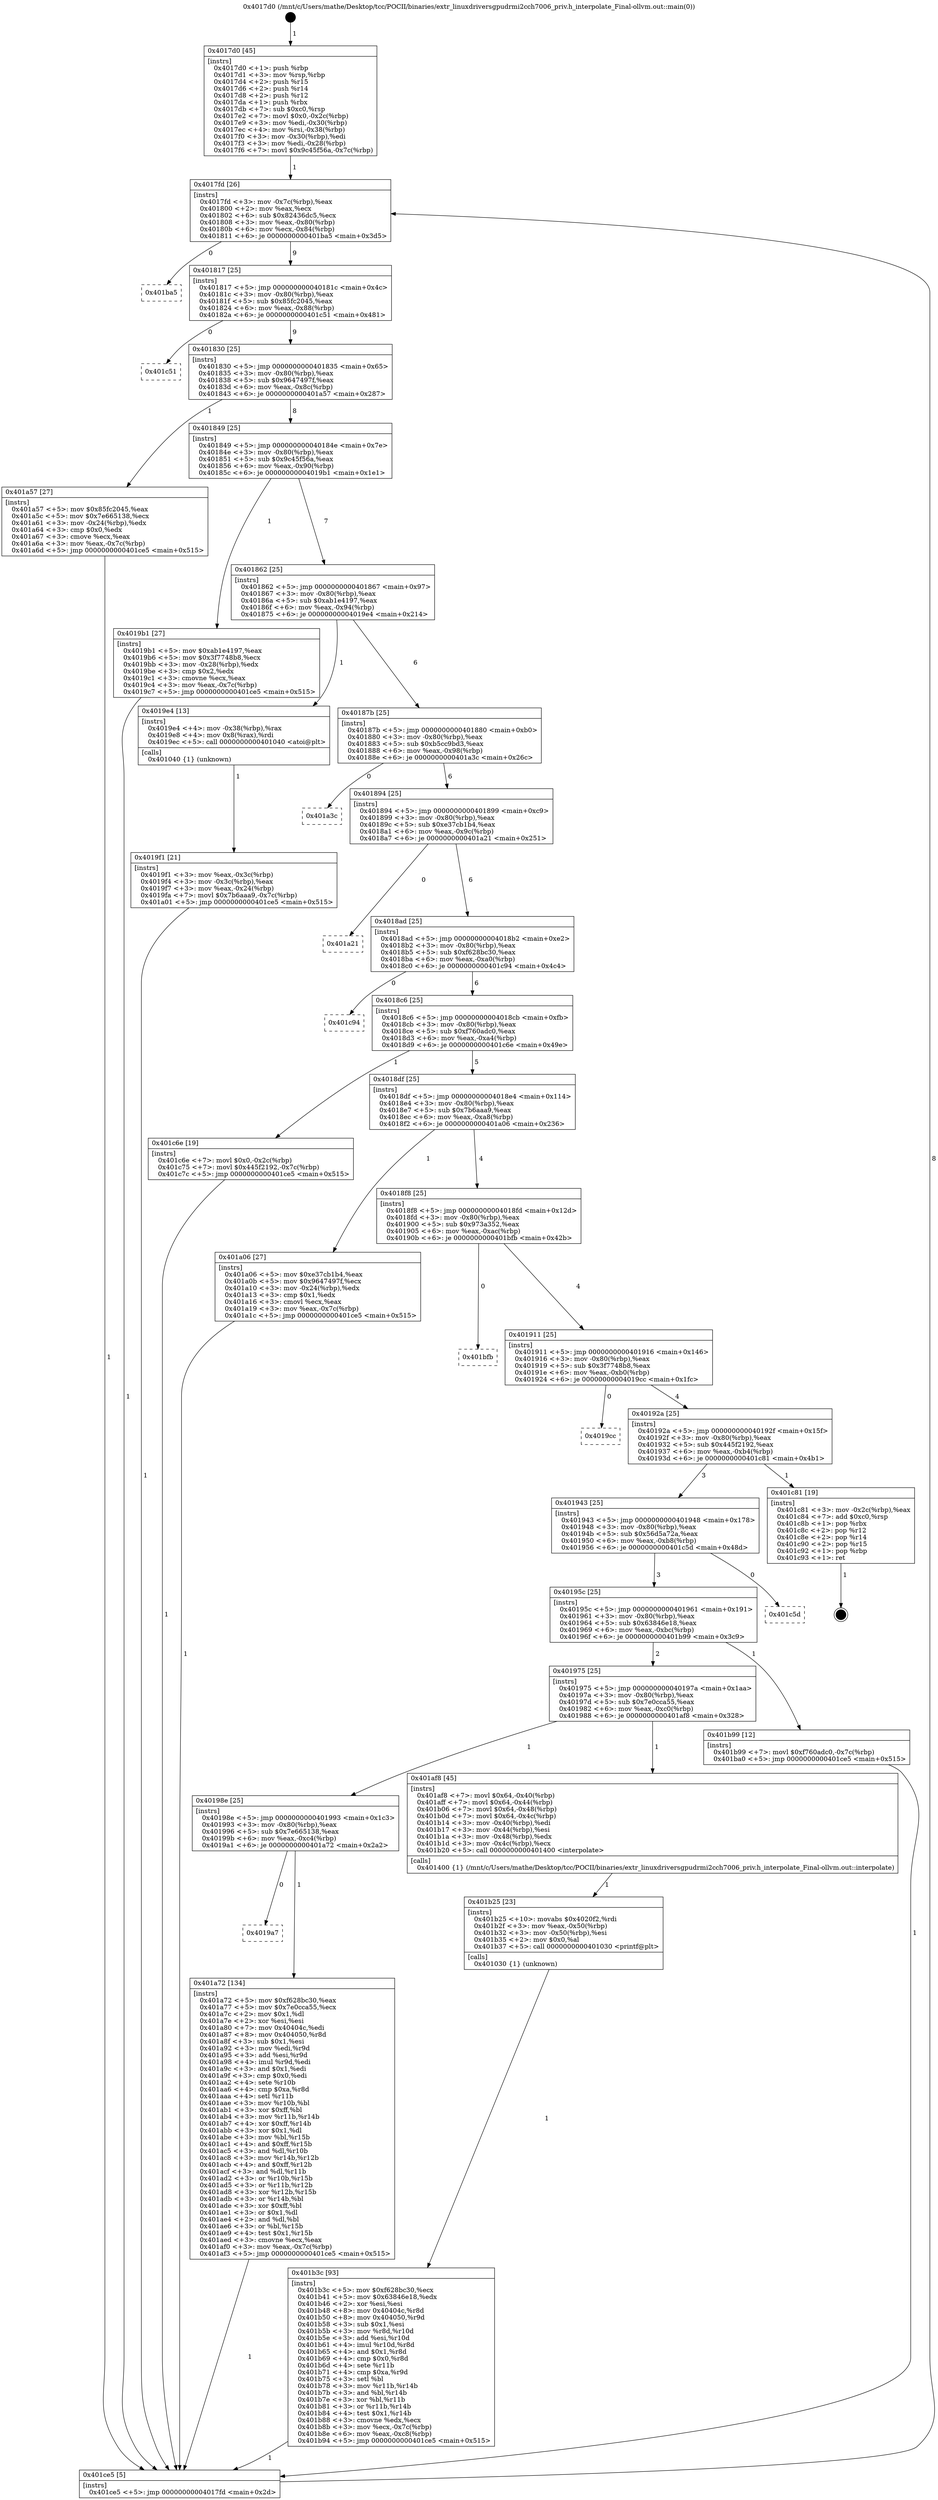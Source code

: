 digraph "0x4017d0" {
  label = "0x4017d0 (/mnt/c/Users/mathe/Desktop/tcc/POCII/binaries/extr_linuxdriversgpudrmi2cch7006_priv.h_interpolate_Final-ollvm.out::main(0))"
  labelloc = "t"
  node[shape=record]

  Entry [label="",width=0.3,height=0.3,shape=circle,fillcolor=black,style=filled]
  "0x4017fd" [label="{
     0x4017fd [26]\l
     | [instrs]\l
     &nbsp;&nbsp;0x4017fd \<+3\>: mov -0x7c(%rbp),%eax\l
     &nbsp;&nbsp;0x401800 \<+2\>: mov %eax,%ecx\l
     &nbsp;&nbsp;0x401802 \<+6\>: sub $0x82436dc5,%ecx\l
     &nbsp;&nbsp;0x401808 \<+3\>: mov %eax,-0x80(%rbp)\l
     &nbsp;&nbsp;0x40180b \<+6\>: mov %ecx,-0x84(%rbp)\l
     &nbsp;&nbsp;0x401811 \<+6\>: je 0000000000401ba5 \<main+0x3d5\>\l
  }"]
  "0x401ba5" [label="{
     0x401ba5\l
  }", style=dashed]
  "0x401817" [label="{
     0x401817 [25]\l
     | [instrs]\l
     &nbsp;&nbsp;0x401817 \<+5\>: jmp 000000000040181c \<main+0x4c\>\l
     &nbsp;&nbsp;0x40181c \<+3\>: mov -0x80(%rbp),%eax\l
     &nbsp;&nbsp;0x40181f \<+5\>: sub $0x85fc2045,%eax\l
     &nbsp;&nbsp;0x401824 \<+6\>: mov %eax,-0x88(%rbp)\l
     &nbsp;&nbsp;0x40182a \<+6\>: je 0000000000401c51 \<main+0x481\>\l
  }"]
  Exit [label="",width=0.3,height=0.3,shape=circle,fillcolor=black,style=filled,peripheries=2]
  "0x401c51" [label="{
     0x401c51\l
  }", style=dashed]
  "0x401830" [label="{
     0x401830 [25]\l
     | [instrs]\l
     &nbsp;&nbsp;0x401830 \<+5\>: jmp 0000000000401835 \<main+0x65\>\l
     &nbsp;&nbsp;0x401835 \<+3\>: mov -0x80(%rbp),%eax\l
     &nbsp;&nbsp;0x401838 \<+5\>: sub $0x9647497f,%eax\l
     &nbsp;&nbsp;0x40183d \<+6\>: mov %eax,-0x8c(%rbp)\l
     &nbsp;&nbsp;0x401843 \<+6\>: je 0000000000401a57 \<main+0x287\>\l
  }"]
  "0x401b3c" [label="{
     0x401b3c [93]\l
     | [instrs]\l
     &nbsp;&nbsp;0x401b3c \<+5\>: mov $0xf628bc30,%ecx\l
     &nbsp;&nbsp;0x401b41 \<+5\>: mov $0x63846e18,%edx\l
     &nbsp;&nbsp;0x401b46 \<+2\>: xor %esi,%esi\l
     &nbsp;&nbsp;0x401b48 \<+8\>: mov 0x40404c,%r8d\l
     &nbsp;&nbsp;0x401b50 \<+8\>: mov 0x404050,%r9d\l
     &nbsp;&nbsp;0x401b58 \<+3\>: sub $0x1,%esi\l
     &nbsp;&nbsp;0x401b5b \<+3\>: mov %r8d,%r10d\l
     &nbsp;&nbsp;0x401b5e \<+3\>: add %esi,%r10d\l
     &nbsp;&nbsp;0x401b61 \<+4\>: imul %r10d,%r8d\l
     &nbsp;&nbsp;0x401b65 \<+4\>: and $0x1,%r8d\l
     &nbsp;&nbsp;0x401b69 \<+4\>: cmp $0x0,%r8d\l
     &nbsp;&nbsp;0x401b6d \<+4\>: sete %r11b\l
     &nbsp;&nbsp;0x401b71 \<+4\>: cmp $0xa,%r9d\l
     &nbsp;&nbsp;0x401b75 \<+3\>: setl %bl\l
     &nbsp;&nbsp;0x401b78 \<+3\>: mov %r11b,%r14b\l
     &nbsp;&nbsp;0x401b7b \<+3\>: and %bl,%r14b\l
     &nbsp;&nbsp;0x401b7e \<+3\>: xor %bl,%r11b\l
     &nbsp;&nbsp;0x401b81 \<+3\>: or %r11b,%r14b\l
     &nbsp;&nbsp;0x401b84 \<+4\>: test $0x1,%r14b\l
     &nbsp;&nbsp;0x401b88 \<+3\>: cmovne %edx,%ecx\l
     &nbsp;&nbsp;0x401b8b \<+3\>: mov %ecx,-0x7c(%rbp)\l
     &nbsp;&nbsp;0x401b8e \<+6\>: mov %eax,-0xc8(%rbp)\l
     &nbsp;&nbsp;0x401b94 \<+5\>: jmp 0000000000401ce5 \<main+0x515\>\l
  }"]
  "0x401a57" [label="{
     0x401a57 [27]\l
     | [instrs]\l
     &nbsp;&nbsp;0x401a57 \<+5\>: mov $0x85fc2045,%eax\l
     &nbsp;&nbsp;0x401a5c \<+5\>: mov $0x7e665138,%ecx\l
     &nbsp;&nbsp;0x401a61 \<+3\>: mov -0x24(%rbp),%edx\l
     &nbsp;&nbsp;0x401a64 \<+3\>: cmp $0x0,%edx\l
     &nbsp;&nbsp;0x401a67 \<+3\>: cmove %ecx,%eax\l
     &nbsp;&nbsp;0x401a6a \<+3\>: mov %eax,-0x7c(%rbp)\l
     &nbsp;&nbsp;0x401a6d \<+5\>: jmp 0000000000401ce5 \<main+0x515\>\l
  }"]
  "0x401849" [label="{
     0x401849 [25]\l
     | [instrs]\l
     &nbsp;&nbsp;0x401849 \<+5\>: jmp 000000000040184e \<main+0x7e\>\l
     &nbsp;&nbsp;0x40184e \<+3\>: mov -0x80(%rbp),%eax\l
     &nbsp;&nbsp;0x401851 \<+5\>: sub $0x9c45f56a,%eax\l
     &nbsp;&nbsp;0x401856 \<+6\>: mov %eax,-0x90(%rbp)\l
     &nbsp;&nbsp;0x40185c \<+6\>: je 00000000004019b1 \<main+0x1e1\>\l
  }"]
  "0x401b25" [label="{
     0x401b25 [23]\l
     | [instrs]\l
     &nbsp;&nbsp;0x401b25 \<+10\>: movabs $0x4020f2,%rdi\l
     &nbsp;&nbsp;0x401b2f \<+3\>: mov %eax,-0x50(%rbp)\l
     &nbsp;&nbsp;0x401b32 \<+3\>: mov -0x50(%rbp),%esi\l
     &nbsp;&nbsp;0x401b35 \<+2\>: mov $0x0,%al\l
     &nbsp;&nbsp;0x401b37 \<+5\>: call 0000000000401030 \<printf@plt\>\l
     | [calls]\l
     &nbsp;&nbsp;0x401030 \{1\} (unknown)\l
  }"]
  "0x4019b1" [label="{
     0x4019b1 [27]\l
     | [instrs]\l
     &nbsp;&nbsp;0x4019b1 \<+5\>: mov $0xab1e4197,%eax\l
     &nbsp;&nbsp;0x4019b6 \<+5\>: mov $0x3f7748b8,%ecx\l
     &nbsp;&nbsp;0x4019bb \<+3\>: mov -0x28(%rbp),%edx\l
     &nbsp;&nbsp;0x4019be \<+3\>: cmp $0x2,%edx\l
     &nbsp;&nbsp;0x4019c1 \<+3\>: cmovne %ecx,%eax\l
     &nbsp;&nbsp;0x4019c4 \<+3\>: mov %eax,-0x7c(%rbp)\l
     &nbsp;&nbsp;0x4019c7 \<+5\>: jmp 0000000000401ce5 \<main+0x515\>\l
  }"]
  "0x401862" [label="{
     0x401862 [25]\l
     | [instrs]\l
     &nbsp;&nbsp;0x401862 \<+5\>: jmp 0000000000401867 \<main+0x97\>\l
     &nbsp;&nbsp;0x401867 \<+3\>: mov -0x80(%rbp),%eax\l
     &nbsp;&nbsp;0x40186a \<+5\>: sub $0xab1e4197,%eax\l
     &nbsp;&nbsp;0x40186f \<+6\>: mov %eax,-0x94(%rbp)\l
     &nbsp;&nbsp;0x401875 \<+6\>: je 00000000004019e4 \<main+0x214\>\l
  }"]
  "0x401ce5" [label="{
     0x401ce5 [5]\l
     | [instrs]\l
     &nbsp;&nbsp;0x401ce5 \<+5\>: jmp 00000000004017fd \<main+0x2d\>\l
  }"]
  "0x4017d0" [label="{
     0x4017d0 [45]\l
     | [instrs]\l
     &nbsp;&nbsp;0x4017d0 \<+1\>: push %rbp\l
     &nbsp;&nbsp;0x4017d1 \<+3\>: mov %rsp,%rbp\l
     &nbsp;&nbsp;0x4017d4 \<+2\>: push %r15\l
     &nbsp;&nbsp;0x4017d6 \<+2\>: push %r14\l
     &nbsp;&nbsp;0x4017d8 \<+2\>: push %r12\l
     &nbsp;&nbsp;0x4017da \<+1\>: push %rbx\l
     &nbsp;&nbsp;0x4017db \<+7\>: sub $0xc0,%rsp\l
     &nbsp;&nbsp;0x4017e2 \<+7\>: movl $0x0,-0x2c(%rbp)\l
     &nbsp;&nbsp;0x4017e9 \<+3\>: mov %edi,-0x30(%rbp)\l
     &nbsp;&nbsp;0x4017ec \<+4\>: mov %rsi,-0x38(%rbp)\l
     &nbsp;&nbsp;0x4017f0 \<+3\>: mov -0x30(%rbp),%edi\l
     &nbsp;&nbsp;0x4017f3 \<+3\>: mov %edi,-0x28(%rbp)\l
     &nbsp;&nbsp;0x4017f6 \<+7\>: movl $0x9c45f56a,-0x7c(%rbp)\l
  }"]
  "0x4019a7" [label="{
     0x4019a7\l
  }", style=dashed]
  "0x4019e4" [label="{
     0x4019e4 [13]\l
     | [instrs]\l
     &nbsp;&nbsp;0x4019e4 \<+4\>: mov -0x38(%rbp),%rax\l
     &nbsp;&nbsp;0x4019e8 \<+4\>: mov 0x8(%rax),%rdi\l
     &nbsp;&nbsp;0x4019ec \<+5\>: call 0000000000401040 \<atoi@plt\>\l
     | [calls]\l
     &nbsp;&nbsp;0x401040 \{1\} (unknown)\l
  }"]
  "0x40187b" [label="{
     0x40187b [25]\l
     | [instrs]\l
     &nbsp;&nbsp;0x40187b \<+5\>: jmp 0000000000401880 \<main+0xb0\>\l
     &nbsp;&nbsp;0x401880 \<+3\>: mov -0x80(%rbp),%eax\l
     &nbsp;&nbsp;0x401883 \<+5\>: sub $0xb5cc9bd3,%eax\l
     &nbsp;&nbsp;0x401888 \<+6\>: mov %eax,-0x98(%rbp)\l
     &nbsp;&nbsp;0x40188e \<+6\>: je 0000000000401a3c \<main+0x26c\>\l
  }"]
  "0x4019f1" [label="{
     0x4019f1 [21]\l
     | [instrs]\l
     &nbsp;&nbsp;0x4019f1 \<+3\>: mov %eax,-0x3c(%rbp)\l
     &nbsp;&nbsp;0x4019f4 \<+3\>: mov -0x3c(%rbp),%eax\l
     &nbsp;&nbsp;0x4019f7 \<+3\>: mov %eax,-0x24(%rbp)\l
     &nbsp;&nbsp;0x4019fa \<+7\>: movl $0x7b6aaa9,-0x7c(%rbp)\l
     &nbsp;&nbsp;0x401a01 \<+5\>: jmp 0000000000401ce5 \<main+0x515\>\l
  }"]
  "0x401a72" [label="{
     0x401a72 [134]\l
     | [instrs]\l
     &nbsp;&nbsp;0x401a72 \<+5\>: mov $0xf628bc30,%eax\l
     &nbsp;&nbsp;0x401a77 \<+5\>: mov $0x7e0cca55,%ecx\l
     &nbsp;&nbsp;0x401a7c \<+2\>: mov $0x1,%dl\l
     &nbsp;&nbsp;0x401a7e \<+2\>: xor %esi,%esi\l
     &nbsp;&nbsp;0x401a80 \<+7\>: mov 0x40404c,%edi\l
     &nbsp;&nbsp;0x401a87 \<+8\>: mov 0x404050,%r8d\l
     &nbsp;&nbsp;0x401a8f \<+3\>: sub $0x1,%esi\l
     &nbsp;&nbsp;0x401a92 \<+3\>: mov %edi,%r9d\l
     &nbsp;&nbsp;0x401a95 \<+3\>: add %esi,%r9d\l
     &nbsp;&nbsp;0x401a98 \<+4\>: imul %r9d,%edi\l
     &nbsp;&nbsp;0x401a9c \<+3\>: and $0x1,%edi\l
     &nbsp;&nbsp;0x401a9f \<+3\>: cmp $0x0,%edi\l
     &nbsp;&nbsp;0x401aa2 \<+4\>: sete %r10b\l
     &nbsp;&nbsp;0x401aa6 \<+4\>: cmp $0xa,%r8d\l
     &nbsp;&nbsp;0x401aaa \<+4\>: setl %r11b\l
     &nbsp;&nbsp;0x401aae \<+3\>: mov %r10b,%bl\l
     &nbsp;&nbsp;0x401ab1 \<+3\>: xor $0xff,%bl\l
     &nbsp;&nbsp;0x401ab4 \<+3\>: mov %r11b,%r14b\l
     &nbsp;&nbsp;0x401ab7 \<+4\>: xor $0xff,%r14b\l
     &nbsp;&nbsp;0x401abb \<+3\>: xor $0x1,%dl\l
     &nbsp;&nbsp;0x401abe \<+3\>: mov %bl,%r15b\l
     &nbsp;&nbsp;0x401ac1 \<+4\>: and $0xff,%r15b\l
     &nbsp;&nbsp;0x401ac5 \<+3\>: and %dl,%r10b\l
     &nbsp;&nbsp;0x401ac8 \<+3\>: mov %r14b,%r12b\l
     &nbsp;&nbsp;0x401acb \<+4\>: and $0xff,%r12b\l
     &nbsp;&nbsp;0x401acf \<+3\>: and %dl,%r11b\l
     &nbsp;&nbsp;0x401ad2 \<+3\>: or %r10b,%r15b\l
     &nbsp;&nbsp;0x401ad5 \<+3\>: or %r11b,%r12b\l
     &nbsp;&nbsp;0x401ad8 \<+3\>: xor %r12b,%r15b\l
     &nbsp;&nbsp;0x401adb \<+3\>: or %r14b,%bl\l
     &nbsp;&nbsp;0x401ade \<+3\>: xor $0xff,%bl\l
     &nbsp;&nbsp;0x401ae1 \<+3\>: or $0x1,%dl\l
     &nbsp;&nbsp;0x401ae4 \<+2\>: and %dl,%bl\l
     &nbsp;&nbsp;0x401ae6 \<+3\>: or %bl,%r15b\l
     &nbsp;&nbsp;0x401ae9 \<+4\>: test $0x1,%r15b\l
     &nbsp;&nbsp;0x401aed \<+3\>: cmovne %ecx,%eax\l
     &nbsp;&nbsp;0x401af0 \<+3\>: mov %eax,-0x7c(%rbp)\l
     &nbsp;&nbsp;0x401af3 \<+5\>: jmp 0000000000401ce5 \<main+0x515\>\l
  }"]
  "0x401a3c" [label="{
     0x401a3c\l
  }", style=dashed]
  "0x401894" [label="{
     0x401894 [25]\l
     | [instrs]\l
     &nbsp;&nbsp;0x401894 \<+5\>: jmp 0000000000401899 \<main+0xc9\>\l
     &nbsp;&nbsp;0x401899 \<+3\>: mov -0x80(%rbp),%eax\l
     &nbsp;&nbsp;0x40189c \<+5\>: sub $0xe37cb1b4,%eax\l
     &nbsp;&nbsp;0x4018a1 \<+6\>: mov %eax,-0x9c(%rbp)\l
     &nbsp;&nbsp;0x4018a7 \<+6\>: je 0000000000401a21 \<main+0x251\>\l
  }"]
  "0x40198e" [label="{
     0x40198e [25]\l
     | [instrs]\l
     &nbsp;&nbsp;0x40198e \<+5\>: jmp 0000000000401993 \<main+0x1c3\>\l
     &nbsp;&nbsp;0x401993 \<+3\>: mov -0x80(%rbp),%eax\l
     &nbsp;&nbsp;0x401996 \<+5\>: sub $0x7e665138,%eax\l
     &nbsp;&nbsp;0x40199b \<+6\>: mov %eax,-0xc4(%rbp)\l
     &nbsp;&nbsp;0x4019a1 \<+6\>: je 0000000000401a72 \<main+0x2a2\>\l
  }"]
  "0x401a21" [label="{
     0x401a21\l
  }", style=dashed]
  "0x4018ad" [label="{
     0x4018ad [25]\l
     | [instrs]\l
     &nbsp;&nbsp;0x4018ad \<+5\>: jmp 00000000004018b2 \<main+0xe2\>\l
     &nbsp;&nbsp;0x4018b2 \<+3\>: mov -0x80(%rbp),%eax\l
     &nbsp;&nbsp;0x4018b5 \<+5\>: sub $0xf628bc30,%eax\l
     &nbsp;&nbsp;0x4018ba \<+6\>: mov %eax,-0xa0(%rbp)\l
     &nbsp;&nbsp;0x4018c0 \<+6\>: je 0000000000401c94 \<main+0x4c4\>\l
  }"]
  "0x401af8" [label="{
     0x401af8 [45]\l
     | [instrs]\l
     &nbsp;&nbsp;0x401af8 \<+7\>: movl $0x64,-0x40(%rbp)\l
     &nbsp;&nbsp;0x401aff \<+7\>: movl $0x64,-0x44(%rbp)\l
     &nbsp;&nbsp;0x401b06 \<+7\>: movl $0x64,-0x48(%rbp)\l
     &nbsp;&nbsp;0x401b0d \<+7\>: movl $0x64,-0x4c(%rbp)\l
     &nbsp;&nbsp;0x401b14 \<+3\>: mov -0x40(%rbp),%edi\l
     &nbsp;&nbsp;0x401b17 \<+3\>: mov -0x44(%rbp),%esi\l
     &nbsp;&nbsp;0x401b1a \<+3\>: mov -0x48(%rbp),%edx\l
     &nbsp;&nbsp;0x401b1d \<+3\>: mov -0x4c(%rbp),%ecx\l
     &nbsp;&nbsp;0x401b20 \<+5\>: call 0000000000401400 \<interpolate\>\l
     | [calls]\l
     &nbsp;&nbsp;0x401400 \{1\} (/mnt/c/Users/mathe/Desktop/tcc/POCII/binaries/extr_linuxdriversgpudrmi2cch7006_priv.h_interpolate_Final-ollvm.out::interpolate)\l
  }"]
  "0x401c94" [label="{
     0x401c94\l
  }", style=dashed]
  "0x4018c6" [label="{
     0x4018c6 [25]\l
     | [instrs]\l
     &nbsp;&nbsp;0x4018c6 \<+5\>: jmp 00000000004018cb \<main+0xfb\>\l
     &nbsp;&nbsp;0x4018cb \<+3\>: mov -0x80(%rbp),%eax\l
     &nbsp;&nbsp;0x4018ce \<+5\>: sub $0xf760adc0,%eax\l
     &nbsp;&nbsp;0x4018d3 \<+6\>: mov %eax,-0xa4(%rbp)\l
     &nbsp;&nbsp;0x4018d9 \<+6\>: je 0000000000401c6e \<main+0x49e\>\l
  }"]
  "0x401975" [label="{
     0x401975 [25]\l
     | [instrs]\l
     &nbsp;&nbsp;0x401975 \<+5\>: jmp 000000000040197a \<main+0x1aa\>\l
     &nbsp;&nbsp;0x40197a \<+3\>: mov -0x80(%rbp),%eax\l
     &nbsp;&nbsp;0x40197d \<+5\>: sub $0x7e0cca55,%eax\l
     &nbsp;&nbsp;0x401982 \<+6\>: mov %eax,-0xc0(%rbp)\l
     &nbsp;&nbsp;0x401988 \<+6\>: je 0000000000401af8 \<main+0x328\>\l
  }"]
  "0x401c6e" [label="{
     0x401c6e [19]\l
     | [instrs]\l
     &nbsp;&nbsp;0x401c6e \<+7\>: movl $0x0,-0x2c(%rbp)\l
     &nbsp;&nbsp;0x401c75 \<+7\>: movl $0x445f2192,-0x7c(%rbp)\l
     &nbsp;&nbsp;0x401c7c \<+5\>: jmp 0000000000401ce5 \<main+0x515\>\l
  }"]
  "0x4018df" [label="{
     0x4018df [25]\l
     | [instrs]\l
     &nbsp;&nbsp;0x4018df \<+5\>: jmp 00000000004018e4 \<main+0x114\>\l
     &nbsp;&nbsp;0x4018e4 \<+3\>: mov -0x80(%rbp),%eax\l
     &nbsp;&nbsp;0x4018e7 \<+5\>: sub $0x7b6aaa9,%eax\l
     &nbsp;&nbsp;0x4018ec \<+6\>: mov %eax,-0xa8(%rbp)\l
     &nbsp;&nbsp;0x4018f2 \<+6\>: je 0000000000401a06 \<main+0x236\>\l
  }"]
  "0x401b99" [label="{
     0x401b99 [12]\l
     | [instrs]\l
     &nbsp;&nbsp;0x401b99 \<+7\>: movl $0xf760adc0,-0x7c(%rbp)\l
     &nbsp;&nbsp;0x401ba0 \<+5\>: jmp 0000000000401ce5 \<main+0x515\>\l
  }"]
  "0x401a06" [label="{
     0x401a06 [27]\l
     | [instrs]\l
     &nbsp;&nbsp;0x401a06 \<+5\>: mov $0xe37cb1b4,%eax\l
     &nbsp;&nbsp;0x401a0b \<+5\>: mov $0x9647497f,%ecx\l
     &nbsp;&nbsp;0x401a10 \<+3\>: mov -0x24(%rbp),%edx\l
     &nbsp;&nbsp;0x401a13 \<+3\>: cmp $0x1,%edx\l
     &nbsp;&nbsp;0x401a16 \<+3\>: cmovl %ecx,%eax\l
     &nbsp;&nbsp;0x401a19 \<+3\>: mov %eax,-0x7c(%rbp)\l
     &nbsp;&nbsp;0x401a1c \<+5\>: jmp 0000000000401ce5 \<main+0x515\>\l
  }"]
  "0x4018f8" [label="{
     0x4018f8 [25]\l
     | [instrs]\l
     &nbsp;&nbsp;0x4018f8 \<+5\>: jmp 00000000004018fd \<main+0x12d\>\l
     &nbsp;&nbsp;0x4018fd \<+3\>: mov -0x80(%rbp),%eax\l
     &nbsp;&nbsp;0x401900 \<+5\>: sub $0x973a352,%eax\l
     &nbsp;&nbsp;0x401905 \<+6\>: mov %eax,-0xac(%rbp)\l
     &nbsp;&nbsp;0x40190b \<+6\>: je 0000000000401bfb \<main+0x42b\>\l
  }"]
  "0x40195c" [label="{
     0x40195c [25]\l
     | [instrs]\l
     &nbsp;&nbsp;0x40195c \<+5\>: jmp 0000000000401961 \<main+0x191\>\l
     &nbsp;&nbsp;0x401961 \<+3\>: mov -0x80(%rbp),%eax\l
     &nbsp;&nbsp;0x401964 \<+5\>: sub $0x63846e18,%eax\l
     &nbsp;&nbsp;0x401969 \<+6\>: mov %eax,-0xbc(%rbp)\l
     &nbsp;&nbsp;0x40196f \<+6\>: je 0000000000401b99 \<main+0x3c9\>\l
  }"]
  "0x401bfb" [label="{
     0x401bfb\l
  }", style=dashed]
  "0x401911" [label="{
     0x401911 [25]\l
     | [instrs]\l
     &nbsp;&nbsp;0x401911 \<+5\>: jmp 0000000000401916 \<main+0x146\>\l
     &nbsp;&nbsp;0x401916 \<+3\>: mov -0x80(%rbp),%eax\l
     &nbsp;&nbsp;0x401919 \<+5\>: sub $0x3f7748b8,%eax\l
     &nbsp;&nbsp;0x40191e \<+6\>: mov %eax,-0xb0(%rbp)\l
     &nbsp;&nbsp;0x401924 \<+6\>: je 00000000004019cc \<main+0x1fc\>\l
  }"]
  "0x401c5d" [label="{
     0x401c5d\l
  }", style=dashed]
  "0x4019cc" [label="{
     0x4019cc\l
  }", style=dashed]
  "0x40192a" [label="{
     0x40192a [25]\l
     | [instrs]\l
     &nbsp;&nbsp;0x40192a \<+5\>: jmp 000000000040192f \<main+0x15f\>\l
     &nbsp;&nbsp;0x40192f \<+3\>: mov -0x80(%rbp),%eax\l
     &nbsp;&nbsp;0x401932 \<+5\>: sub $0x445f2192,%eax\l
     &nbsp;&nbsp;0x401937 \<+6\>: mov %eax,-0xb4(%rbp)\l
     &nbsp;&nbsp;0x40193d \<+6\>: je 0000000000401c81 \<main+0x4b1\>\l
  }"]
  "0x401943" [label="{
     0x401943 [25]\l
     | [instrs]\l
     &nbsp;&nbsp;0x401943 \<+5\>: jmp 0000000000401948 \<main+0x178\>\l
     &nbsp;&nbsp;0x401948 \<+3\>: mov -0x80(%rbp),%eax\l
     &nbsp;&nbsp;0x40194b \<+5\>: sub $0x56d5a72a,%eax\l
     &nbsp;&nbsp;0x401950 \<+6\>: mov %eax,-0xb8(%rbp)\l
     &nbsp;&nbsp;0x401956 \<+6\>: je 0000000000401c5d \<main+0x48d\>\l
  }"]
  "0x401c81" [label="{
     0x401c81 [19]\l
     | [instrs]\l
     &nbsp;&nbsp;0x401c81 \<+3\>: mov -0x2c(%rbp),%eax\l
     &nbsp;&nbsp;0x401c84 \<+7\>: add $0xc0,%rsp\l
     &nbsp;&nbsp;0x401c8b \<+1\>: pop %rbx\l
     &nbsp;&nbsp;0x401c8c \<+2\>: pop %r12\l
     &nbsp;&nbsp;0x401c8e \<+2\>: pop %r14\l
     &nbsp;&nbsp;0x401c90 \<+2\>: pop %r15\l
     &nbsp;&nbsp;0x401c92 \<+1\>: pop %rbp\l
     &nbsp;&nbsp;0x401c93 \<+1\>: ret\l
  }"]
  Entry -> "0x4017d0" [label=" 1"]
  "0x4017fd" -> "0x401ba5" [label=" 0"]
  "0x4017fd" -> "0x401817" [label=" 9"]
  "0x401c81" -> Exit [label=" 1"]
  "0x401817" -> "0x401c51" [label=" 0"]
  "0x401817" -> "0x401830" [label=" 9"]
  "0x401c6e" -> "0x401ce5" [label=" 1"]
  "0x401830" -> "0x401a57" [label=" 1"]
  "0x401830" -> "0x401849" [label=" 8"]
  "0x401b99" -> "0x401ce5" [label=" 1"]
  "0x401849" -> "0x4019b1" [label=" 1"]
  "0x401849" -> "0x401862" [label=" 7"]
  "0x4019b1" -> "0x401ce5" [label=" 1"]
  "0x4017d0" -> "0x4017fd" [label=" 1"]
  "0x401ce5" -> "0x4017fd" [label=" 8"]
  "0x401b3c" -> "0x401ce5" [label=" 1"]
  "0x401862" -> "0x4019e4" [label=" 1"]
  "0x401862" -> "0x40187b" [label=" 6"]
  "0x4019e4" -> "0x4019f1" [label=" 1"]
  "0x4019f1" -> "0x401ce5" [label=" 1"]
  "0x401b25" -> "0x401b3c" [label=" 1"]
  "0x40187b" -> "0x401a3c" [label=" 0"]
  "0x40187b" -> "0x401894" [label=" 6"]
  "0x401af8" -> "0x401b25" [label=" 1"]
  "0x401894" -> "0x401a21" [label=" 0"]
  "0x401894" -> "0x4018ad" [label=" 6"]
  "0x40198e" -> "0x4019a7" [label=" 0"]
  "0x4018ad" -> "0x401c94" [label=" 0"]
  "0x4018ad" -> "0x4018c6" [label=" 6"]
  "0x40198e" -> "0x401a72" [label=" 1"]
  "0x4018c6" -> "0x401c6e" [label=" 1"]
  "0x4018c6" -> "0x4018df" [label=" 5"]
  "0x401975" -> "0x40198e" [label=" 1"]
  "0x4018df" -> "0x401a06" [label=" 1"]
  "0x4018df" -> "0x4018f8" [label=" 4"]
  "0x401a06" -> "0x401ce5" [label=" 1"]
  "0x401a57" -> "0x401ce5" [label=" 1"]
  "0x401975" -> "0x401af8" [label=" 1"]
  "0x4018f8" -> "0x401bfb" [label=" 0"]
  "0x4018f8" -> "0x401911" [label=" 4"]
  "0x40195c" -> "0x401975" [label=" 2"]
  "0x401911" -> "0x4019cc" [label=" 0"]
  "0x401911" -> "0x40192a" [label=" 4"]
  "0x40195c" -> "0x401b99" [label=" 1"]
  "0x40192a" -> "0x401c81" [label=" 1"]
  "0x40192a" -> "0x401943" [label=" 3"]
  "0x401a72" -> "0x401ce5" [label=" 1"]
  "0x401943" -> "0x401c5d" [label=" 0"]
  "0x401943" -> "0x40195c" [label=" 3"]
}
